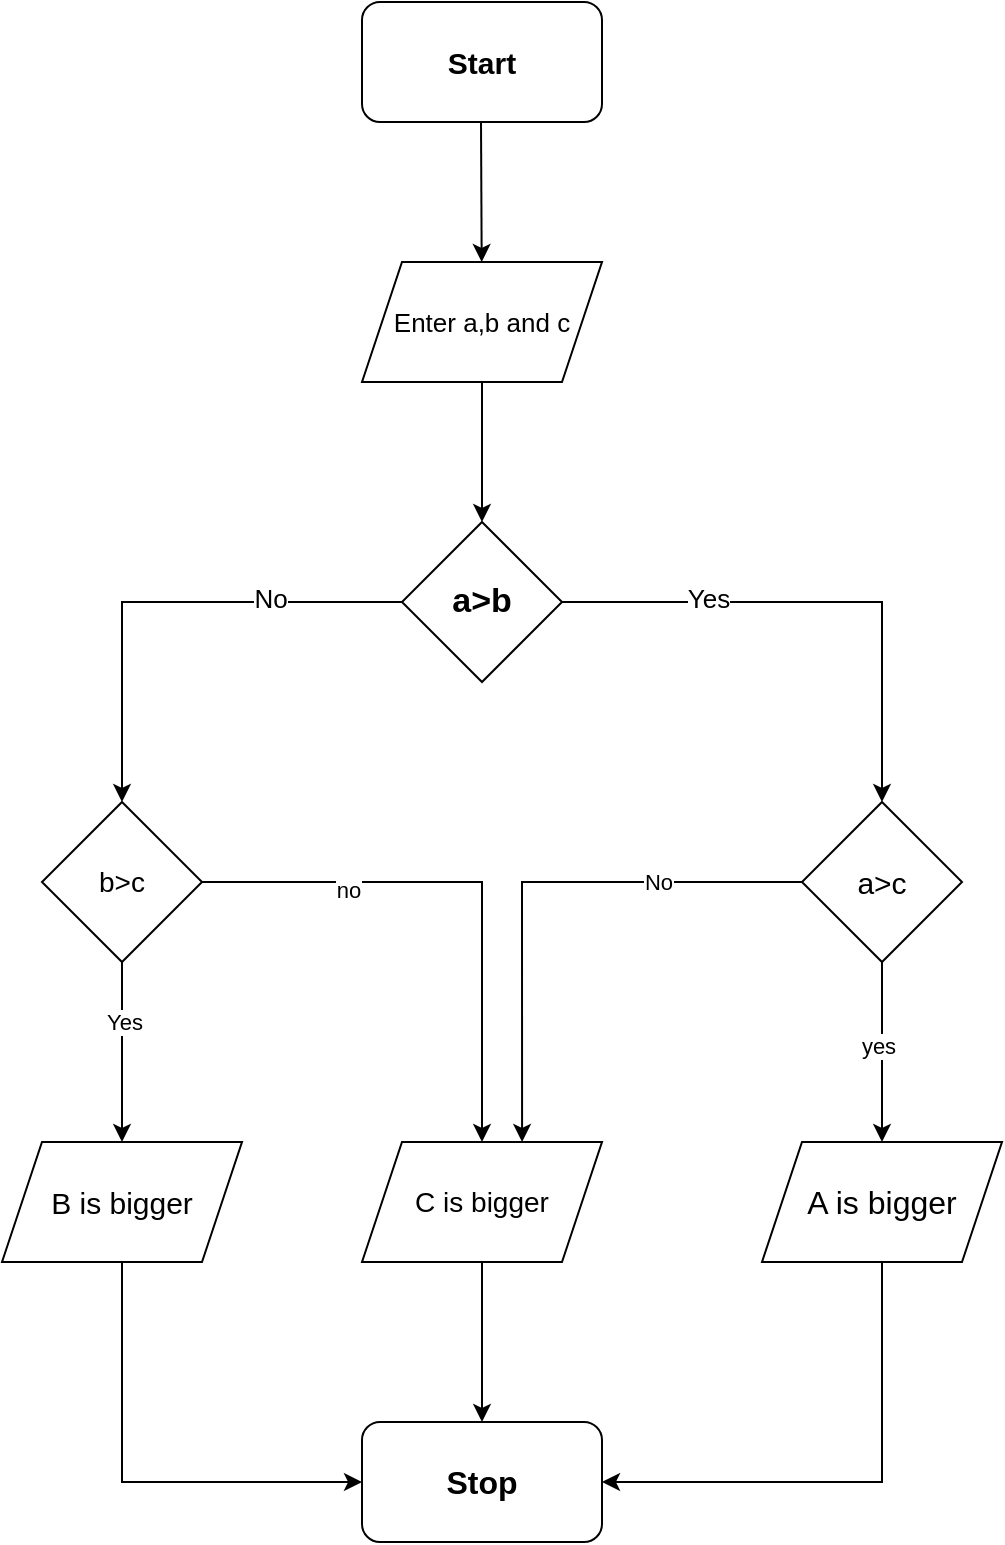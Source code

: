 <mxfile version="24.7.16">
  <diagram name="Page-1" id="GRARfG3Dt2dTOWkbEPLx">
    <mxGraphModel dx="2049" dy="1103" grid="1" gridSize="10" guides="1" tooltips="1" connect="1" arrows="1" fold="1" page="1" pageScale="1" pageWidth="850" pageHeight="1100" math="0" shadow="0">
      <root>
        <mxCell id="0" />
        <mxCell id="1" parent="0" />
        <mxCell id="vIYdl2_f384WNNq0tSkq-1" value="&lt;font style=&quot;font-size: 15px;&quot;&gt;&lt;b&gt;Start&lt;/b&gt;&lt;/font&gt;" style="rounded=1;whiteSpace=wrap;html=1;" parent="1" vertex="1">
          <mxGeometry x="350" y="70" width="120" height="60" as="geometry" />
        </mxCell>
        <mxCell id="vIYdl2_f384WNNq0tSkq-2" value="" style="endArrow=classic;html=1;rounded=0;" parent="1" target="vIYdl2_f384WNNq0tSkq-3" edge="1">
          <mxGeometry width="50" height="50" relative="1" as="geometry">
            <mxPoint x="409.5" y="130" as="sourcePoint" />
            <mxPoint x="409.5" y="190" as="targetPoint" />
          </mxGeometry>
        </mxCell>
        <mxCell id="vIYdl2_f384WNNq0tSkq-5" value="" style="edgeStyle=orthogonalEdgeStyle;rounded=0;orthogonalLoop=1;jettySize=auto;html=1;" parent="1" source="vIYdl2_f384WNNq0tSkq-3" target="vIYdl2_f384WNNq0tSkq-4" edge="1">
          <mxGeometry relative="1" as="geometry" />
        </mxCell>
        <mxCell id="vIYdl2_f384WNNq0tSkq-3" value="&lt;font style=&quot;font-size: 13px;&quot;&gt;Enter a,b and c&lt;/font&gt;" style="shape=parallelogram;perimeter=parallelogramPerimeter;whiteSpace=wrap;html=1;fixedSize=1;" parent="1" vertex="1">
          <mxGeometry x="350" y="200" width="120" height="60" as="geometry" />
        </mxCell>
        <mxCell id="vIYdl2_f384WNNq0tSkq-7" value="" style="edgeStyle=orthogonalEdgeStyle;rounded=0;orthogonalLoop=1;jettySize=auto;html=1;" parent="1" source="vIYdl2_f384WNNq0tSkq-4" target="vIYdl2_f384WNNq0tSkq-6" edge="1">
          <mxGeometry relative="1" as="geometry" />
        </mxCell>
        <mxCell id="vIYdl2_f384WNNq0tSkq-30" value="&lt;span style=&quot;font-size: 13px;&quot;&gt;No&lt;/span&gt;" style="edgeLabel;html=1;align=center;verticalAlign=middle;resizable=0;points=[];" parent="vIYdl2_f384WNNq0tSkq-7" vertex="1" connectable="0">
          <mxGeometry x="-0.45" y="-2" relative="1" as="geometry">
            <mxPoint as="offset" />
          </mxGeometry>
        </mxCell>
        <mxCell id="vIYdl2_f384WNNq0tSkq-9" value="" style="edgeStyle=orthogonalEdgeStyle;rounded=0;orthogonalLoop=1;jettySize=auto;html=1;" parent="1" source="vIYdl2_f384WNNq0tSkq-4" target="vIYdl2_f384WNNq0tSkq-8" edge="1">
          <mxGeometry relative="1" as="geometry" />
        </mxCell>
        <mxCell id="vIYdl2_f384WNNq0tSkq-31" value="&lt;font style=&quot;font-size: 13px;&quot;&gt;Yes&lt;/font&gt;" style="edgeLabel;html=1;align=center;verticalAlign=middle;resizable=0;points=[];" parent="vIYdl2_f384WNNq0tSkq-9" vertex="1" connectable="0">
          <mxGeometry x="-0.439" y="2" relative="1" as="geometry">
            <mxPoint as="offset" />
          </mxGeometry>
        </mxCell>
        <mxCell id="vIYdl2_f384WNNq0tSkq-4" value="&lt;div style=&quot;&quot;&gt;&lt;b style=&quot;background-color: initial; font-size: 17px;&quot;&gt;a&amp;gt;b&lt;/b&gt;&lt;br&gt;&lt;/div&gt;" style="rhombus;whiteSpace=wrap;html=1;align=center;" parent="1" vertex="1">
          <mxGeometry x="370" y="330" width="80" height="80" as="geometry" />
        </mxCell>
        <mxCell id="vIYdl2_f384WNNq0tSkq-11" value="" style="edgeStyle=orthogonalEdgeStyle;rounded=0;orthogonalLoop=1;jettySize=auto;html=1;" parent="1" source="vIYdl2_f384WNNq0tSkq-6" target="vIYdl2_f384WNNq0tSkq-10" edge="1">
          <mxGeometry relative="1" as="geometry" />
        </mxCell>
        <mxCell id="me5mVLHEnFjSLT_M4RTu-6" value="Yes" style="edgeLabel;html=1;align=center;verticalAlign=middle;resizable=0;points=[];" vertex="1" connectable="0" parent="vIYdl2_f384WNNq0tSkq-11">
          <mxGeometry x="-0.337" y="1" relative="1" as="geometry">
            <mxPoint as="offset" />
          </mxGeometry>
        </mxCell>
        <mxCell id="vIYdl2_f384WNNq0tSkq-6" value="&lt;font style=&quot;font-size: 14px;&quot;&gt;b&amp;gt;c&lt;/font&gt;" style="rhombus;whiteSpace=wrap;html=1;" parent="1" vertex="1">
          <mxGeometry x="190" y="470" width="80" height="80" as="geometry" />
        </mxCell>
        <mxCell id="vIYdl2_f384WNNq0tSkq-15" value="" style="edgeStyle=orthogonalEdgeStyle;rounded=0;orthogonalLoop=1;jettySize=auto;html=1;" parent="1" source="vIYdl2_f384WNNq0tSkq-8" target="vIYdl2_f384WNNq0tSkq-14" edge="1">
          <mxGeometry relative="1" as="geometry" />
        </mxCell>
        <mxCell id="me5mVLHEnFjSLT_M4RTu-4" value="yes" style="edgeLabel;html=1;align=center;verticalAlign=middle;resizable=0;points=[];" vertex="1" connectable="0" parent="vIYdl2_f384WNNq0tSkq-15">
          <mxGeometry x="-0.083" y="-2" relative="1" as="geometry">
            <mxPoint as="offset" />
          </mxGeometry>
        </mxCell>
        <mxCell id="vIYdl2_f384WNNq0tSkq-8" value="&lt;font style=&quot;font-size: 15px;&quot;&gt;a&amp;gt;c&lt;/font&gt;" style="rhombus;whiteSpace=wrap;html=1;" parent="1" vertex="1">
          <mxGeometry x="570" y="470" width="80" height="80" as="geometry" />
        </mxCell>
        <mxCell id="vIYdl2_f384WNNq0tSkq-10" value="&lt;font style=&quot;font-size: 15px;&quot;&gt;B is bigger&lt;/font&gt;" style="shape=parallelogram;perimeter=parallelogramPerimeter;whiteSpace=wrap;html=1;fixedSize=1;" parent="1" vertex="1">
          <mxGeometry x="170" y="640" width="120" height="60" as="geometry" />
        </mxCell>
        <mxCell id="vIYdl2_f384WNNq0tSkq-17" value="" style="edgeStyle=orthogonalEdgeStyle;rounded=0;orthogonalLoop=1;jettySize=auto;html=1;" parent="1" source="vIYdl2_f384WNNq0tSkq-12" target="vIYdl2_f384WNNq0tSkq-16" edge="1">
          <mxGeometry relative="1" as="geometry" />
        </mxCell>
        <mxCell id="vIYdl2_f384WNNq0tSkq-12" value="&lt;font style=&quot;font-size: 14px;&quot;&gt;C is bigger&lt;/font&gt;" style="shape=parallelogram;perimeter=parallelogramPerimeter;whiteSpace=wrap;html=1;fixedSize=1;" parent="1" vertex="1">
          <mxGeometry x="350" y="640" width="120" height="60" as="geometry" />
        </mxCell>
        <mxCell id="vIYdl2_f384WNNq0tSkq-14" value="&lt;font style=&quot;font-size: 16px;&quot;&gt;A is bigger&lt;/font&gt;" style="shape=parallelogram;perimeter=parallelogramPerimeter;whiteSpace=wrap;html=1;fixedSize=1;" parent="1" vertex="1">
          <mxGeometry x="550" y="640" width="120" height="60" as="geometry" />
        </mxCell>
        <mxCell id="vIYdl2_f384WNNq0tSkq-16" value="&lt;b&gt;&lt;font style=&quot;font-size: 16px;&quot;&gt;Stop&lt;/font&gt;&lt;/b&gt;" style="rounded=1;whiteSpace=wrap;html=1;" parent="1" vertex="1">
          <mxGeometry x="350" y="780" width="120" height="60" as="geometry" />
        </mxCell>
        <mxCell id="vIYdl2_f384WNNq0tSkq-20" value="" style="endArrow=classic;html=1;rounded=0;exitX=0.5;exitY=1;exitDx=0;exitDy=0;entryX=0;entryY=0.5;entryDx=0;entryDy=0;" parent="1" source="vIYdl2_f384WNNq0tSkq-10" target="vIYdl2_f384WNNq0tSkq-16" edge="1">
          <mxGeometry width="50" height="50" relative="1" as="geometry">
            <mxPoint x="220" y="800" as="sourcePoint" />
            <mxPoint x="270" y="750" as="targetPoint" />
            <Array as="points">
              <mxPoint x="230" y="810" />
            </Array>
          </mxGeometry>
        </mxCell>
        <mxCell id="vIYdl2_f384WNNq0tSkq-22" value="" style="endArrow=classic;html=1;rounded=0;exitX=0.5;exitY=1;exitDx=0;exitDy=0;entryX=1;entryY=0.5;entryDx=0;entryDy=0;" parent="1" source="vIYdl2_f384WNNq0tSkq-14" target="vIYdl2_f384WNNq0tSkq-16" edge="1">
          <mxGeometry width="50" height="50" relative="1" as="geometry">
            <mxPoint x="560" y="810" as="sourcePoint" />
            <mxPoint x="610" y="760" as="targetPoint" />
            <Array as="points">
              <mxPoint x="610" y="810" />
            </Array>
          </mxGeometry>
        </mxCell>
        <mxCell id="me5mVLHEnFjSLT_M4RTu-1" value="" style="endArrow=classic;html=1;rounded=0;exitX=1;exitY=0.5;exitDx=0;exitDy=0;entryX=0.5;entryY=0;entryDx=0;entryDy=0;" edge="1" parent="1" source="vIYdl2_f384WNNq0tSkq-6" target="vIYdl2_f384WNNq0tSkq-12">
          <mxGeometry width="50" height="50" relative="1" as="geometry">
            <mxPoint x="400" y="590" as="sourcePoint" />
            <mxPoint x="450" y="540" as="targetPoint" />
            <Array as="points">
              <mxPoint x="410" y="510" />
            </Array>
          </mxGeometry>
        </mxCell>
        <mxCell id="me5mVLHEnFjSLT_M4RTu-5" value="no" style="edgeLabel;html=1;align=center;verticalAlign=middle;resizable=0;points=[];" vertex="1" connectable="0" parent="me5mVLHEnFjSLT_M4RTu-1">
          <mxGeometry x="-0.464" y="-4" relative="1" as="geometry">
            <mxPoint as="offset" />
          </mxGeometry>
        </mxCell>
        <mxCell id="me5mVLHEnFjSLT_M4RTu-2" value="" style="endArrow=classic;html=1;rounded=0;entryX=0.667;entryY=0;entryDx=0;entryDy=0;entryPerimeter=0;exitX=0;exitY=0.5;exitDx=0;exitDy=0;" edge="1" parent="1" source="vIYdl2_f384WNNq0tSkq-8" target="vIYdl2_f384WNNq0tSkq-12">
          <mxGeometry width="50" height="50" relative="1" as="geometry">
            <mxPoint x="440" y="530" as="sourcePoint" />
            <mxPoint x="490" y="480" as="targetPoint" />
            <Array as="points">
              <mxPoint x="430" y="510" />
            </Array>
          </mxGeometry>
        </mxCell>
        <mxCell id="me5mVLHEnFjSLT_M4RTu-3" value="No" style="edgeLabel;html=1;align=center;verticalAlign=middle;resizable=0;points=[];" vertex="1" connectable="0" parent="me5mVLHEnFjSLT_M4RTu-2">
          <mxGeometry x="-0.468" relative="1" as="geometry">
            <mxPoint as="offset" />
          </mxGeometry>
        </mxCell>
      </root>
    </mxGraphModel>
  </diagram>
</mxfile>
